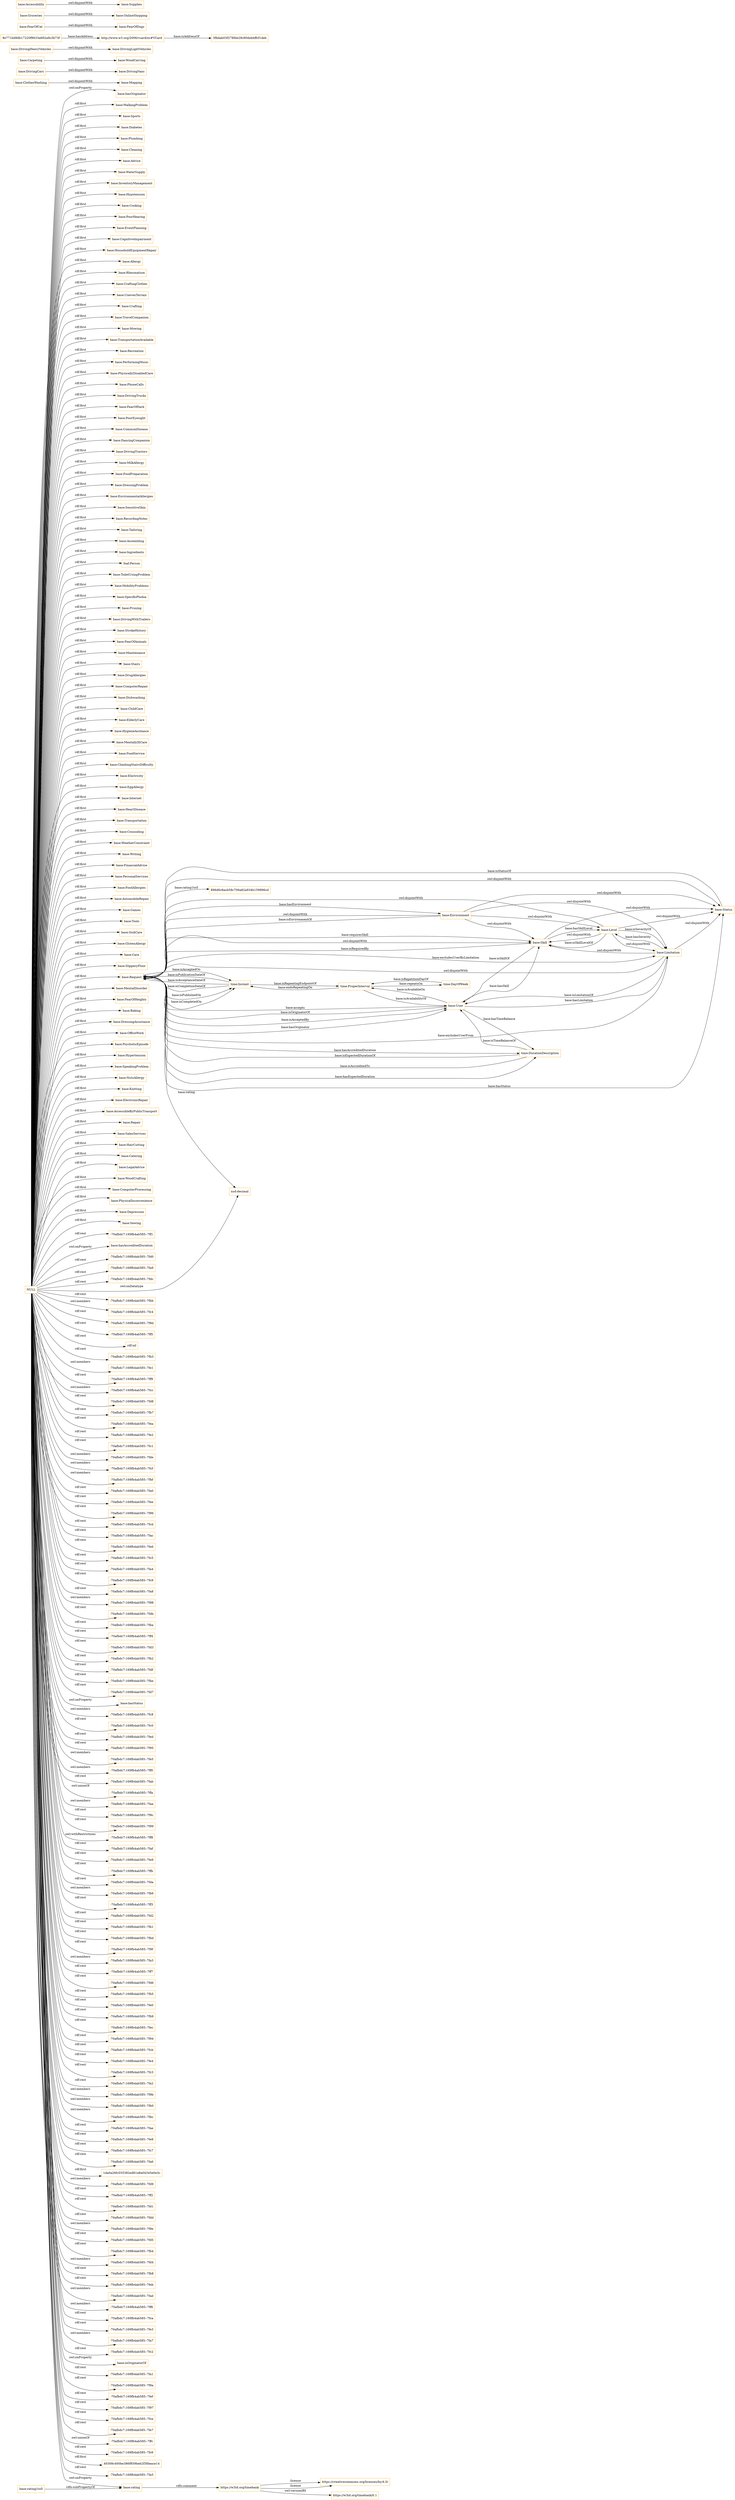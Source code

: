 digraph ar2dtool_diagram { 
rankdir=LR;
size="1501"
node [shape = rectangle, color="orange"]; "base:WalkingProblem" "base:Sports" "base:Mopping" "base:Diabetes" "base:Plumbing" "base:Cleaning" "base:Advice" "base:DrivingCars" "base:WaterSupply" "base:InventoryManagement" "base:Hypotension" "base:Cooking" "base:PoorHearing" "base:EventPlanning" "base:CognitiveImpairment" "time:Instant" "base:HouseholdEquipmentRepair" "base:Allergy" "base:Rheumatism" "time:DayOfWeek" "base:CraftingClothes" "base:UnevenTerrain" "base:Crafting" "base:Carpeting" "base:TravelCompanion" "base:DrivingHeavyVehicles" "time:ProperInterval" "3fbdab03f278fde29c90debbffcf1deb" "base:Mowing" "base:TransportationAvailable" "base:Recreation" "base:PerformingMusic" "base:PhysicallyDisabledCare" "base:PhoneCalls" "base:DrivingTrucks" "base:FearOfDark" "base:PoorEyesight" "base:CommonDisease" "base:DancingCompanion" "base:DrivingTractors" "base:FearOfDogs" "base:MilkAllergy" "base:Groceries" "base:FoodPreparation" "base:DressingProblem" "base:EnvironmentalAllergies" "base:SensitiveSkin" "base:RecordingNotes" "base:Tailoring" "base:Assembling" "base:Level" "base:Ingredients" "foaf:Person" "base:ToiletUsingProblem" "base:Limitation" "base:MobilityProblems" "base:SpecificPhobia" "base:Pruning" "base:DrivingWithTrailers" "base:StrokeHistory" "8e771bd9db17220f9633a692a9c3b73f" "base:WoodCarving" "base:FearOfAnimals" "base:Maintenance" "base:User" "base:Stairs" "base:DrugAllergies" "base:ComputerRepair" "base:Dishwashing" "base:ChildCare" "base:DrivingVans" "base:ClothesWashing" "base:Accessibility" "base:ElderlyCare" "base:OnlineShopping" "base:HygieneAssitance" "base:MentallyIllCare" "base:Environment" "base:FoodService" "base:ClimbingStairsDifficulty" "base:Electricity" "base:EggAllergy" "base:Internet" "base:HeartDisease" "time:DurationDescription" "base:Transportation" "base:Status" "base:Counseling" "base:WeatherConstraint" "base:Writing" "base:FinancialAdvice" "base:PersonalServices" "base:FoodAllergies" "base:AutomobileRepair" "base:Games" "base:Tools" "base:SickCare" "http://www.w3.org/2006/vcard/ns#VCard" "base:GlutenAllergy" "base:FearOfCat" "base:Care" "base:SlipperyFloor" "base:Request" "base:MentalDisorder" "base:FearOfHeights" "base:Baking" "base:DrivingLightVehicles" "base:DressingAssistance" "base:OfficeWork" "base:PsychoticEpisode" "base:Hypertension" "base:SpeakingProblem" "base:NutsAllergy" "base:Knitting" "base:ElectronicRepair" "base:AccessibleByPublicTransport" "base:Repair" "base:SalesServices" "base:Skill" "base:Supplies" "base:HairCutting" "base:Catering" "base:LegalAdvice" "base:WoodCrafting" "base:ComputerProcessing" "base:PhysicalInconvenience" "base:Depression" "base:Sewing" ; /*classes style*/
	"base:Groceries" -> "base:OnlineShopping" [ label = "owl:disjointWith" ];
	"base:Limitation" -> "base:Status" [ label = "owl:disjointWith" ];
	"base:Limitation" -> "base:Skill" [ label = "owl:disjointWith" ];
	"base:Limitation" -> "base:Request" [ label = "owl:disjointWith" ];
	"base:Request" -> "base:Status" [ label = "owl:disjointWith" ];
	"base:Request" -> "base:Skill" [ label = "owl:disjointWith" ];
	"base:Carpeting" -> "base:WoodCarving" [ label = "owl:disjointWith" ];
	"base:FearOfCat" -> "base:FearOfDogs" [ label = "owl:disjointWith" ];
	"base:DrivingHeavyVehicles" -> "base:DrivingLightVehicles" [ label = "owl:disjointWith" ];
	"base:Accessibility" -> "base:Supplies" [ label = "owl:disjointWith" ];
	"base:Skill" -> "base:Status" [ label = "owl:disjointWith" ];
	"base:rating1to5" -> "base:rating" [ label = "rdfs:subPropertyOf" ];
	"NULL" -> "-70afbdc7:169fb4ab585:-7ff1" [ label = "rdf:rest" ];
	"NULL" -> "base:hasAccreditedDuration" [ label = "owl:onProperty" ];
	"NULL" -> "-70afbdc7:169fb4ab585:-7fd0" [ label = "rdf:rest" ];
	"NULL" -> "base:MentallyIllCare" [ label = "rdf:first" ];
	"NULL" -> "-70afbdc7:169fb4ab585:-7fa9" [ label = "rdf:rest" ];
	"NULL" -> "-70afbdc7:169fb4ab585:-7fdc" [ label = "rdf:rest" ];
	"NULL" -> "-70afbdc7:169fb4ab585:-7fbb" [ label = "rdf:rest" ];
	"NULL" -> "-70afbdc7:169fb4ab585:-7fc4" [ label = "owl:members" ];
	"NULL" -> "-70afbdc7:169fb4ab585:-7f9d" [ label = "rdf:rest" ];
	"NULL" -> "base:FearOfHeights" [ label = "rdf:first" ];
	"NULL" -> "-70afbdc7:169fb4ab585:-7ff5" [ label = "rdf:rest" ];
	"NULL" -> "base:DressingAssistance" [ label = "rdf:first" ];
	"NULL" -> "base:RecordingNotes" [ label = "rdf:first" ];
	"NULL" -> "base:AutomobileRepair" [ label = "rdf:first" ];
	"NULL" -> "rdf:nil" [ label = "rdf:rest" ];
	"NULL" -> "base:SalesServices" [ label = "rdf:first" ];
	"NULL" -> "-70afbdc7:169fb4ab585:-7fb3" [ label = "rdf:rest" ];
	"NULL" -> "base:HygieneAssitance" [ label = "rdf:first" ];
	"NULL" -> "-70afbdc7:169fb4ab585:-7fe1" [ label = "owl:members" ];
	"NULL" -> "base:Pruning" [ label = "rdf:first" ];
	"NULL" -> "-70afbdc7:169fb4ab585:-7ff9" [ label = "rdf:rest" ];
	"NULL" -> "-70afbdc7:169fb4ab585:-7fcc" [ label = "owl:members" ];
	"NULL" -> "base:Tools" [ label = "rdf:first" ];
	"NULL" -> "-70afbdc7:169fb4ab585:-7fd8" [ label = "rdf:rest" ];
	"NULL" -> "-70afbdc7:169fb4ab585:-7fb7" [ label = "rdf:rest" ];
	"NULL" -> "-70afbdc7:169fb4ab585:-7fea" [ label = "rdf:rest" ];
	"NULL" -> "base:StrokeHistory" [ label = "rdf:first" ];
	"NULL" -> "base:OfficeWork" [ label = "rdf:first" ];
	"NULL" -> "base:Sewing" [ label = "rdf:first" ];
	"NULL" -> "base:Assembling" [ label = "rdf:first" ];
	"NULL" -> "-70afbdc7:169fb4ab585:-7fe2" [ label = "rdf:rest" ];
	"NULL" -> "-70afbdc7:169fb4ab585:-7fc1" [ label = "rdf:rest" ];
	"NULL" -> "-70afbdc7:169fb4ab585:-7fde" [ label = "owl:members" ];
	"NULL" -> "-70afbdc7:169fb4ab585:-7fcf" [ label = "owl:members" ];
	"NULL" -> "-70afbdc7:169fb4ab585:-7fbf" [ label = "owl:members" ];
	"NULL" -> "base:NutsAllergy" [ label = "rdf:first" ];
	"NULL" -> "base:DrivingTrucks" [ label = "rdf:first" ];
	"NULL" -> "-70afbdc7:169fb4ab585:-7fa0" [ label = "rdf:rest" ];
	"NULL" -> "-70afbdc7:169fb4ab585:-7fee" [ label = "rdf:rest" ];
	"NULL" -> "base:Recreation" [ label = "rdf:first" ];
	"NULL" -> "-70afbdc7:169fb4ab585:-7f96" [ label = "rdf:rest" ];
	"NULL" -> "-70afbdc7:169fb4ab585:-7fcd" [ label = "rdf:rest" ];
	"NULL" -> "base:Electricity" [ label = "rdf:first" ];
	"NULL" -> "-70afbdc7:169fb4ab585:-7fac" [ label = "rdf:rest" ];
	"NULL" -> "-70afbdc7:169fb4ab585:-7fe6" [ label = "rdf:rest" ];
	"NULL" -> "base:FoodService" [ label = "rdf:first" ];
	"NULL" -> "-70afbdc7:169fb4ab585:-7fc5" [ label = "rdf:rest" ];
	"NULL" -> "base:Games" [ label = "rdf:first" ];
	"NULL" -> "base:Sports" [ label = "rdf:first" ];
	"NULL" -> "-70afbdc7:169fb4ab585:-7fa4" [ label = "rdf:rest" ];
	"NULL" -> "base:AccessibleByPublicTransport" [ label = "rdf:first" ];
	"NULL" -> "base:Cooking" [ label = "rdf:first" ];
	"NULL" -> "base:Transportation" [ label = "rdf:first" ];
	"NULL" -> "base:ClimbingStairsDifficulty" [ label = "rdf:first" ];
	"NULL" -> "base:EnvironmentalAllergies" [ label = "rdf:first" ];
	"NULL" -> "base:FoodPreparation" [ label = "rdf:first" ];
	"NULL" -> "-70afbdc7:169fb4ab585:-7fc9" [ label = "rdf:rest" ];
	"NULL" -> "base:SlipperyFloor" [ label = "rdf:first" ];
	"NULL" -> "base:DrivingWithTrailers" [ label = "rdf:first" ];
	"NULL" -> "-70afbdc7:169fb4ab585:-7fa8" [ label = "rdf:rest" ];
	"NULL" -> "-70afbdc7:169fb4ab585:-7f98" [ label = "owl:members" ];
	"NULL" -> "-70afbdc7:169fb4ab585:-7fdb" [ label = "rdf:rest" ];
	"NULL" -> "-70afbdc7:169fb4ab585:-7fba" [ label = "rdf:rest" ];
	"NULL" -> "-70afbdc7:169fb4ab585:-7ff4" [ label = "rdf:rest" ];
	"NULL" -> "base:Diabetes" [ label = "rdf:first" ];
	"NULL" -> "-70afbdc7:169fb4ab585:-7fd3" [ label = "rdf:rest" ];
	"NULL" -> "base:Plumbing" [ label = "rdf:first" ];
	"NULL" -> "-70afbdc7:169fb4ab585:-7fb2" [ label = "rdf:rest" ];
	"NULL" -> "-70afbdc7:169fb4ab585:-7fdf" [ label = "rdf:rest" ];
	"NULL" -> "-70afbdc7:169fb4ab585:-7fbe" [ label = "rdf:rest" ];
	"NULL" -> "base:MobilityProblems" [ label = "rdf:first" ];
	"NULL" -> "-70afbdc7:169fb4ab585:-7fd7" [ label = "rdf:rest" ];
	"NULL" -> "base:SpecificPhobia" [ label = "rdf:first" ];
	"NULL" -> "base:hasStatus" [ label = "owl:onProperty" ];
	"NULL" -> "base:Knitting" [ label = "rdf:first" ];
	"NULL" -> "base:ElderlyCare" [ label = "rdf:first" ];
	"NULL" -> "base:Rheumatism" [ label = "rdf:first" ];
	"NULL" -> "base:Ingredients" [ label = "rdf:first" ];
	"NULL" -> "-70afbdc7:169fb4ab585:-7fc8" [ label = "owl:members" ];
	"NULL" -> "-70afbdc7:169fb4ab585:-7fc0" [ label = "rdf:rest" ];
	"NULL" -> "base:WaterSupply" [ label = "rdf:first" ];
	"NULL" -> "base:Maintenance" [ label = "rdf:first" ];
	"NULL" -> "-70afbdc7:169fb4ab585:-7fed" [ label = "rdf:rest" ];
	"NULL" -> "base:Allergy" [ label = "rdf:first" ];
	"NULL" -> "-70afbdc7:169fb4ab585:-7f95" [ label = "rdf:rest" ];
	"NULL" -> "-70afbdc7:169fb4ab585:-7fe5" [ label = "owl:members" ];
	"NULL" -> "base:SpeakingProblem" [ label = "rdf:first" ];
	"NULL" -> "-70afbdc7:169fb4ab585:-7ff0" [ label = "owl:members" ];
	"NULL" -> "-70afbdc7:169fb4ab585:-7fab" [ label = "rdf:rest" ];
	"NULL" -> "base:DressingProblem" [ label = "rdf:first" ];
	"NULL" -> "-70afbdc7:169fb4ab585:-7ffa" [ label = "owl:unionOf" ];
	"NULL" -> "-70afbdc7:169fb4ab585:-7faa" [ label = "owl:members" ];
	"NULL" -> "-70afbdc7:169fb4ab585:-7f9c" [ label = "rdf:rest" ];
	"NULL" -> "base:PoorEyesight" [ label = "rdf:first" ];
	"NULL" -> "-70afbdc7:169fb4ab585:-7f99" [ label = "rdf:rest" ];
	"NULL" -> "base:WeatherConstraint" [ label = "rdf:first" ];
	"NULL" -> "base:EventPlanning" [ label = "rdf:first" ];
	"NULL" -> "-70afbdc7:169fb4ab585:-7ff8" [ label = "owl:withRestrictions" ];
	"NULL" -> "-70afbdc7:169fb4ab585:-7faf" [ label = "rdf:rest" ];
	"NULL" -> "base:HeartDisease" [ label = "rdf:first" ];
	"NULL" -> "base:DrivingTractors" [ label = "rdf:first" ];
	"NULL" -> "-70afbdc7:169fb4ab585:-7fe9" [ label = "rdf:rest" ];
	"NULL" -> "base:LegalAdvice" [ label = "rdf:first" ];
	"NULL" -> "-70afbdc7:169fb4ab585:-7ffb" [ label = "rdf:rest" ];
	"NULL" -> "base:Writing" [ label = "rdf:first" ];
	"NULL" -> "base:CognitiveImpairment" [ label = "rdf:first" ];
	"NULL" -> "base:FearOfAnimals" [ label = "rdf:first" ];
	"NULL" -> "base:TransportationAvailable" [ label = "rdf:first" ];
	"NULL" -> "-70afbdc7:169fb4ab585:-7fda" [ label = "rdf:rest" ];
	"NULL" -> "base:MilkAllergy" [ label = "rdf:first" ];
	"NULL" -> "-70afbdc7:169fb4ab585:-7fb6" [ label = "owl:members" ];
	"NULL" -> "-70afbdc7:169fb4ab585:-7ff3" [ label = "rdf:rest" ];
	"NULL" -> "-70afbdc7:169fb4ab585:-7fd2" [ label = "rdf:rest" ];
	"NULL" -> "base:ChildCare" [ label = "rdf:first" ];
	"NULL" -> "-70afbdc7:169fb4ab585:-7fb1" [ label = "rdf:rest" ];
	"NULL" -> "base:ElectronicRepair" [ label = "rdf:first" ];
	"NULL" -> "base:Depression" [ label = "rdf:first" ];
	"NULL" -> "-70afbdc7:169fb4ab585:-7fbd" [ label = "rdf:rest" ];
	"NULL" -> "-70afbdc7:169fb4ab585:-7f9f" [ label = "rdf:rest" ];
	"NULL" -> "base:Dishwashing" [ label = "rdf:first" ];
	"NULL" -> "-70afbdc7:169fb4ab585:-7fa3" [ label = "owl:members" ];
	"NULL" -> "-70afbdc7:169fb4ab585:-7ff7" [ label = "rdf:rest" ];
	"NULL" -> "-70afbdc7:169fb4ab585:-7fd6" [ label = "rdf:rest" ];
	"NULL" -> "base:PhysicalInconvenience" [ label = "rdf:first" ];
	"NULL" -> "base:PoorHearing" [ label = "rdf:first" ];
	"NULL" -> "-70afbdc7:169fb4ab585:-7fb5" [ label = "rdf:rest" ];
	"NULL" -> "base:InventoryManagement" [ label = "rdf:first" ];
	"NULL" -> "base:ToiletUsingProblem" [ label = "rdf:first" ];
	"NULL" -> "base:Advice" [ label = "rdf:first" ];
	"NULL" -> "base:Stairs" [ label = "rdf:first" ];
	"NULL" -> "-70afbdc7:169fb4ab585:-7fe0" [ label = "rdf:rest" ];
	"NULL" -> "-70afbdc7:169fb4ab585:-7fb9" [ label = "rdf:rest" ];
	"NULL" -> "-70afbdc7:169fb4ab585:-7fec" [ label = "rdf:rest" ];
	"NULL" -> "base:Hypertension" [ label = "rdf:first" ];
	"NULL" -> "-70afbdc7:169fb4ab585:-7f94" [ label = "rdf:rest" ];
	"NULL" -> "-70afbdc7:169fb4ab585:-7fcb" [ label = "rdf:rest" ];
	"NULL" -> "-70afbdc7:169fb4ab585:-7fe4" [ label = "rdf:rest" ];
	"NULL" -> "base:TravelCompanion" [ label = "rdf:first" ];
	"NULL" -> "-70afbdc7:169fb4ab585:-7fc3" [ label = "rdf:rest" ];
	"NULL" -> "base:Counseling" [ label = "rdf:first" ];
	"NULL" -> "base:PerformingMusic" [ label = "rdf:first" ];
	"NULL" -> "-70afbdc7:169fb4ab585:-7fa2" [ label = "rdf:rest" ];
	"NULL" -> "-70afbdc7:169fb4ab585:-7f9b" [ label = "owl:members" ];
	"NULL" -> "base:Hypotension" [ label = "rdf:first" ];
	"NULL" -> "-70afbdc7:169fb4ab585:-7fb0" [ label = "owl:members" ];
	"NULL" -> "base:MentalDisorder" [ label = "rdf:first" ];
	"NULL" -> "base:EggAllergy" [ label = "rdf:first" ];
	"NULL" -> "-70afbdc7:169fb4ab585:-7fbc" [ label = "owl:members" ];
	"NULL" -> "-70afbdc7:169fb4ab585:-7fae" [ label = "rdf:rest" ];
	"NULL" -> "-70afbdc7:169fb4ab585:-7fe8" [ label = "rdf:rest" ];
	"NULL" -> "base:WoodCrafting" [ label = "rdf:first" ];
	"NULL" -> "base:ComputerProcessing" [ label = "rdf:first" ];
	"NULL" -> "-70afbdc7:169fb4ab585:-7fc7" [ label = "rdf:rest" ];
	"NULL" -> "base:FearOfDark" [ label = "rdf:first" ];
	"NULL" -> "base:UnevenTerrain" [ label = "rdf:first" ];
	"NULL" -> "-70afbdc7:169fb4ab585:-7fa6" [ label = "rdf:rest" ];
	"NULL" -> "base:FoodAllergies" [ label = "rdf:first" ];
	"NULL" -> "1da0a26fc555382ed81e8a04345e0e3c" [ label = "rdf:first" ];
	"NULL" -> "base:DrugAllergies" [ label = "rdf:first" ];
	"NULL" -> "foaf:Person" [ label = "rdf:first" ];
	"NULL" -> "base:Baking" [ label = "rdf:first" ];
	"NULL" -> "-70afbdc7:169fb4ab585:-7fd9" [ label = "owl:members" ];
	"NULL" -> "-70afbdc7:169fb4ab585:-7ff2" [ label = "rdf:rest" ];
	"NULL" -> "base:Tailoring" [ label = "rdf:first" ];
	"NULL" -> "base:SensitiveSkin" [ label = "rdf:first" ];
	"NULL" -> "base:SickCare" [ label = "rdf:first" ];
	"NULL" -> "-70afbdc7:169fb4ab585:-7fd1" [ label = "rdf:rest" ];
	"NULL" -> "base:DancingCompanion" [ label = "rdf:first" ];
	"NULL" -> "base:Request" [ label = "rdf:first" ];
	"NULL" -> "base:HairCutting" [ label = "rdf:first" ];
	"NULL" -> "-70afbdc7:169fb4ab585:-7fdd" [ label = "rdf:rest" ];
	"NULL" -> "base:FinancialAdvice" [ label = "rdf:first" ];
	"NULL" -> "-70afbdc7:169fb4ab585:-7f9e" [ label = "owl:members" ];
	"NULL" -> "base:Care" [ label = "rdf:first" ];
	"NULL" -> "-70afbdc7:169fb4ab585:-7fd5" [ label = "rdf:rest" ];
	"NULL" -> "base:CraftingClothes" [ label = "rdf:first" ];
	"NULL" -> "-70afbdc7:169fb4ab585:-7fb4" [ label = "rdf:rest" ];
	"NULL" -> "-70afbdc7:169fb4ab585:-7fd4" [ label = "owl:members" ];
	"NULL" -> "base:Internet" [ label = "rdf:first" ];
	"NULL" -> "base:GlutenAllergy" [ label = "rdf:first" ];
	"NULL" -> "-70afbdc7:169fb4ab585:-7fb8" [ label = "rdf:rest" ];
	"NULL" -> "base:PhysicallyDisabledCare" [ label = "rdf:first" ];
	"NULL" -> "base:PsychoticEpisode" [ label = "rdf:first" ];
	"NULL" -> "base:Mowing" [ label = "rdf:first" ];
	"NULL" -> "-70afbdc7:169fb4ab585:-7feb" [ label = "rdf:rest" ];
	"NULL" -> "-70afbdc7:169fb4ab585:-7fad" [ label = "owl:members" ];
	"NULL" -> "-70afbdc7:169fb4ab585:-7ff6" [ label = "owl:members" ];
	"NULL" -> "-70afbdc7:169fb4ab585:-7fca" [ label = "rdf:rest" ];
	"NULL" -> "base:Crafting" [ label = "rdf:first" ];
	"NULL" -> "-70afbdc7:169fb4ab585:-7fe3" [ label = "rdf:rest" ];
	"NULL" -> "-70afbdc7:169fb4ab585:-7fa7" [ label = "owl:members" ];
	"NULL" -> "-70afbdc7:169fb4ab585:-7fc2" [ label = "rdf:rest" ];
	"NULL" -> "base:isOriginatorOf" [ label = "owl:onProperty" ];
	"NULL" -> "-70afbdc7:169fb4ab585:-7fa1" [ label = "rdf:rest" ];
	"NULL" -> "-70afbdc7:169fb4ab585:-7f9a" [ label = "rdf:rest" ];
	"NULL" -> "-70afbdc7:169fb4ab585:-7fef" [ label = "rdf:rest" ];
	"NULL" -> "base:Cleaning" [ label = "rdf:first" ];
	"NULL" -> "base:CommonDisease" [ label = "rdf:first" ];
	"NULL" -> "-70afbdc7:169fb4ab585:-7f97" [ label = "rdf:rest" ];
	"NULL" -> "xsd:decimal" [ label = "owl:onDatatype" ];
	"NULL" -> "-70afbdc7:169fb4ab585:-7fce" [ label = "rdf:rest" ];
	"NULL" -> "base:WalkingProblem" [ label = "rdf:first" ];
	"NULL" -> "base:Repair" [ label = "rdf:first" ];
	"NULL" -> "base:PersonalServices" [ label = "rdf:first" ];
	"NULL" -> "base:ComputerRepair" [ label = "rdf:first" ];
	"NULL" -> "-70afbdc7:169fb4ab585:-7fe7" [ label = "rdf:rest" ];
	"NULL" -> "base:rating" [ label = "owl:onProperty" ];
	"NULL" -> "-70afbdc7:169fb4ab585:-7ffc" [ label = "owl:unionOf" ];
	"NULL" -> "-70afbdc7:169fb4ab585:-7fc6" [ label = "rdf:rest" ];
	"NULL" -> "40308c400be386f859beb2f3fdeace14" [ label = "rdf:first" ];
	"NULL" -> "-70afbdc7:169fb4ab585:-7fa5" [ label = "rdf:rest" ];
	"NULL" -> "base:hasOriginator" [ label = "owl:onProperty" ];
	"NULL" -> "base:PhoneCalls" [ label = "rdf:first" ];
	"NULL" -> "base:Catering" [ label = "rdf:first" ];
	"NULL" -> "base:HouseholdEquipmentRepair" [ label = "rdf:first" ];
	"base:DrivingCars" -> "base:DrivingVans" [ label = "owl:disjointWith" ];
	"https://w3id.org/timebank" -> "https://creativecommons.org/licenses/by/4.0/" [ label = ":license" ];
	"https://w3id.org/timebank" -> "https://w3id.org/timebank/0.1" [ label = "owl:versionIRI" ];
	"https://w3id.org/timebank" -> "https://creativecommons.org/licenses/by/4.0/" [ label = ":license" ];
	"base:Level" -> "base:Status" [ label = "owl:disjointWith" ];
	"base:Level" -> "base:Skill" [ label = "owl:disjointWith" ];
	"base:Level" -> "base:Request" [ label = "owl:disjointWith" ];
	"base:Level" -> "base:Limitation" [ label = "owl:disjointWith" ];
	"base:ClothesWashing" -> "base:Mopping" [ label = "owl:disjointWith" ];
	"base:rating" -> "https://w3id.org/timebank" [ label = "rdfs:comment" ];
	"base:Environment" -> "base:Status" [ label = "owl:disjointWith" ];
	"base:Environment" -> "base:Skill" [ label = "owl:disjointWith" ];
	"base:Environment" -> "base:Request" [ label = "owl:disjointWith" ];
	"base:Environment" -> "base:Limitation" [ label = "owl:disjointWith" ];
	"base:Environment" -> "base:Level" [ label = "owl:disjointWith" ];
	"time:Instant" -> "base:Request" [ label = "base:isPublicationDateOf" ];
	"base:Level" -> "base:Limitation" [ label = "base:isSeverityOf" ];
	"time:ProperInterval" -> "time:Instant" [ label = "base:endsRepeatingOn" ];
	"base:Request" -> "time:Instant" [ label = "base:isPublishedOn" ];
	"base:Skill" -> "base:User" [ label = "base:isSkillOf" ];
	"time:Instant" -> "time:ProperInterval" [ label = "base:isRepeatingEndpointOf" ];
	"base:Request" -> "time:Instant" [ label = "base:isCompletedOn" ];
	"base:Request" -> "base:Environment" [ label = "base:hasEnvironment" ];
	"base:Request" -> "xsd:decimal" [ label = "base:rating" ];
	"base:Level" -> "base:Skill" [ label = "base:isSkillLevelOf" ];
	"base:User" -> "base:Skill" [ label = "base:hasSkill" ];
	"base:Request" -> "time:DurationDescription" [ label = "base:hasAccreditedDuration" ];
	"base:User" -> "base:Request" [ label = "base:accepts" ];
	"time:Instant" -> "base:Request" [ label = "base:isAcceptanceDateOf" ];
	"base:Limitation" -> "base:User" [ label = "base:isLimitationOf" ];
	"http://www.w3.org/2006/vcard/ns#VCard" -> "3fbdab03f278fde29c90debbffcf1deb" [ label = "base:isAddressOf" ];
	"base:User" -> "time:DurationDescription" [ label = "base:hasTimeBalance" ];
	"base:User" -> "base:Request" [ label = "base:isOriginatorOf" ];
	"time:DurationDescription" -> "base:User" [ label = "base:isTimeBalanceOf" ];
	"base:Request" -> "base:Skill" [ label = "base:requiresSkill" ];
	"time:DurationDescription" -> "base:Request" [ label = "base:isExpectedDurationOf" ];
	"time:DayOfWeek" -> "time:ProperInterval" [ label = "base:isRepetitionDayOf" ];
	"base:Request" -> "base:Limitation" [ label = "base:excludesUserByLimitation" ];
	"base:Environment" -> "base:Request" [ label = "base:isEnvironmentOf" ];
	"base:Limitation" -> "base:Level" [ label = "base:hasSeverity" ];
	"base:Status" -> "base:Request" [ label = "base:isStatusOf" ];
	"base:Request" -> "base:User" [ label = "base:isAcceptedBy" ];
	"base:Request" -> "base:Status" [ label = "base:hasStatus" ];
	"time:ProperInterval" -> "base:User" [ label = "base:isAvailabilityOf" ];
	"time:ProperInterval" -> "time:DayOfWeek" [ label = "base:repeatsOn" ];
	"base:Limitation" -> "base:Request" [ label = "base:excludesUserFrom" ];
	"base:Request" -> "time:Instant" [ label = "base:isAcceptedOn" ];
	"base:Skill" -> "base:Request" [ label = "base:isRequiredBy" ];
	"base:User" -> "time:ProperInterval" [ label = "base:isAvailableOn" ];
	"base:Request" -> "time:DurationDescription" [ label = "base:hasExpectedDuration" ];
	"base:User" -> "base:Limitation" [ label = "base:hasLimitation" ];
	"time:Instant" -> "base:Request" [ label = "base:isCompletionDateOf" ];
	"8e771bd9db17220f9633a692a9c3b73f" -> "http://www.w3.org/2006/vcard/ns#VCard" [ label = "base:hasAddress" ];
	"base:Request" -> "896d6c8acb58c706a82a934b159896cd" [ label = "base:rating1to5" ];
	"base:Request" -> "base:User" [ label = "base:hasOriginator" ];
	"time:DurationDescription" -> "base:Request" [ label = "base:isAccreditedTo" ];
	"base:Skill" -> "base:Level" [ label = "base:hasSkillLevel" ];

}
